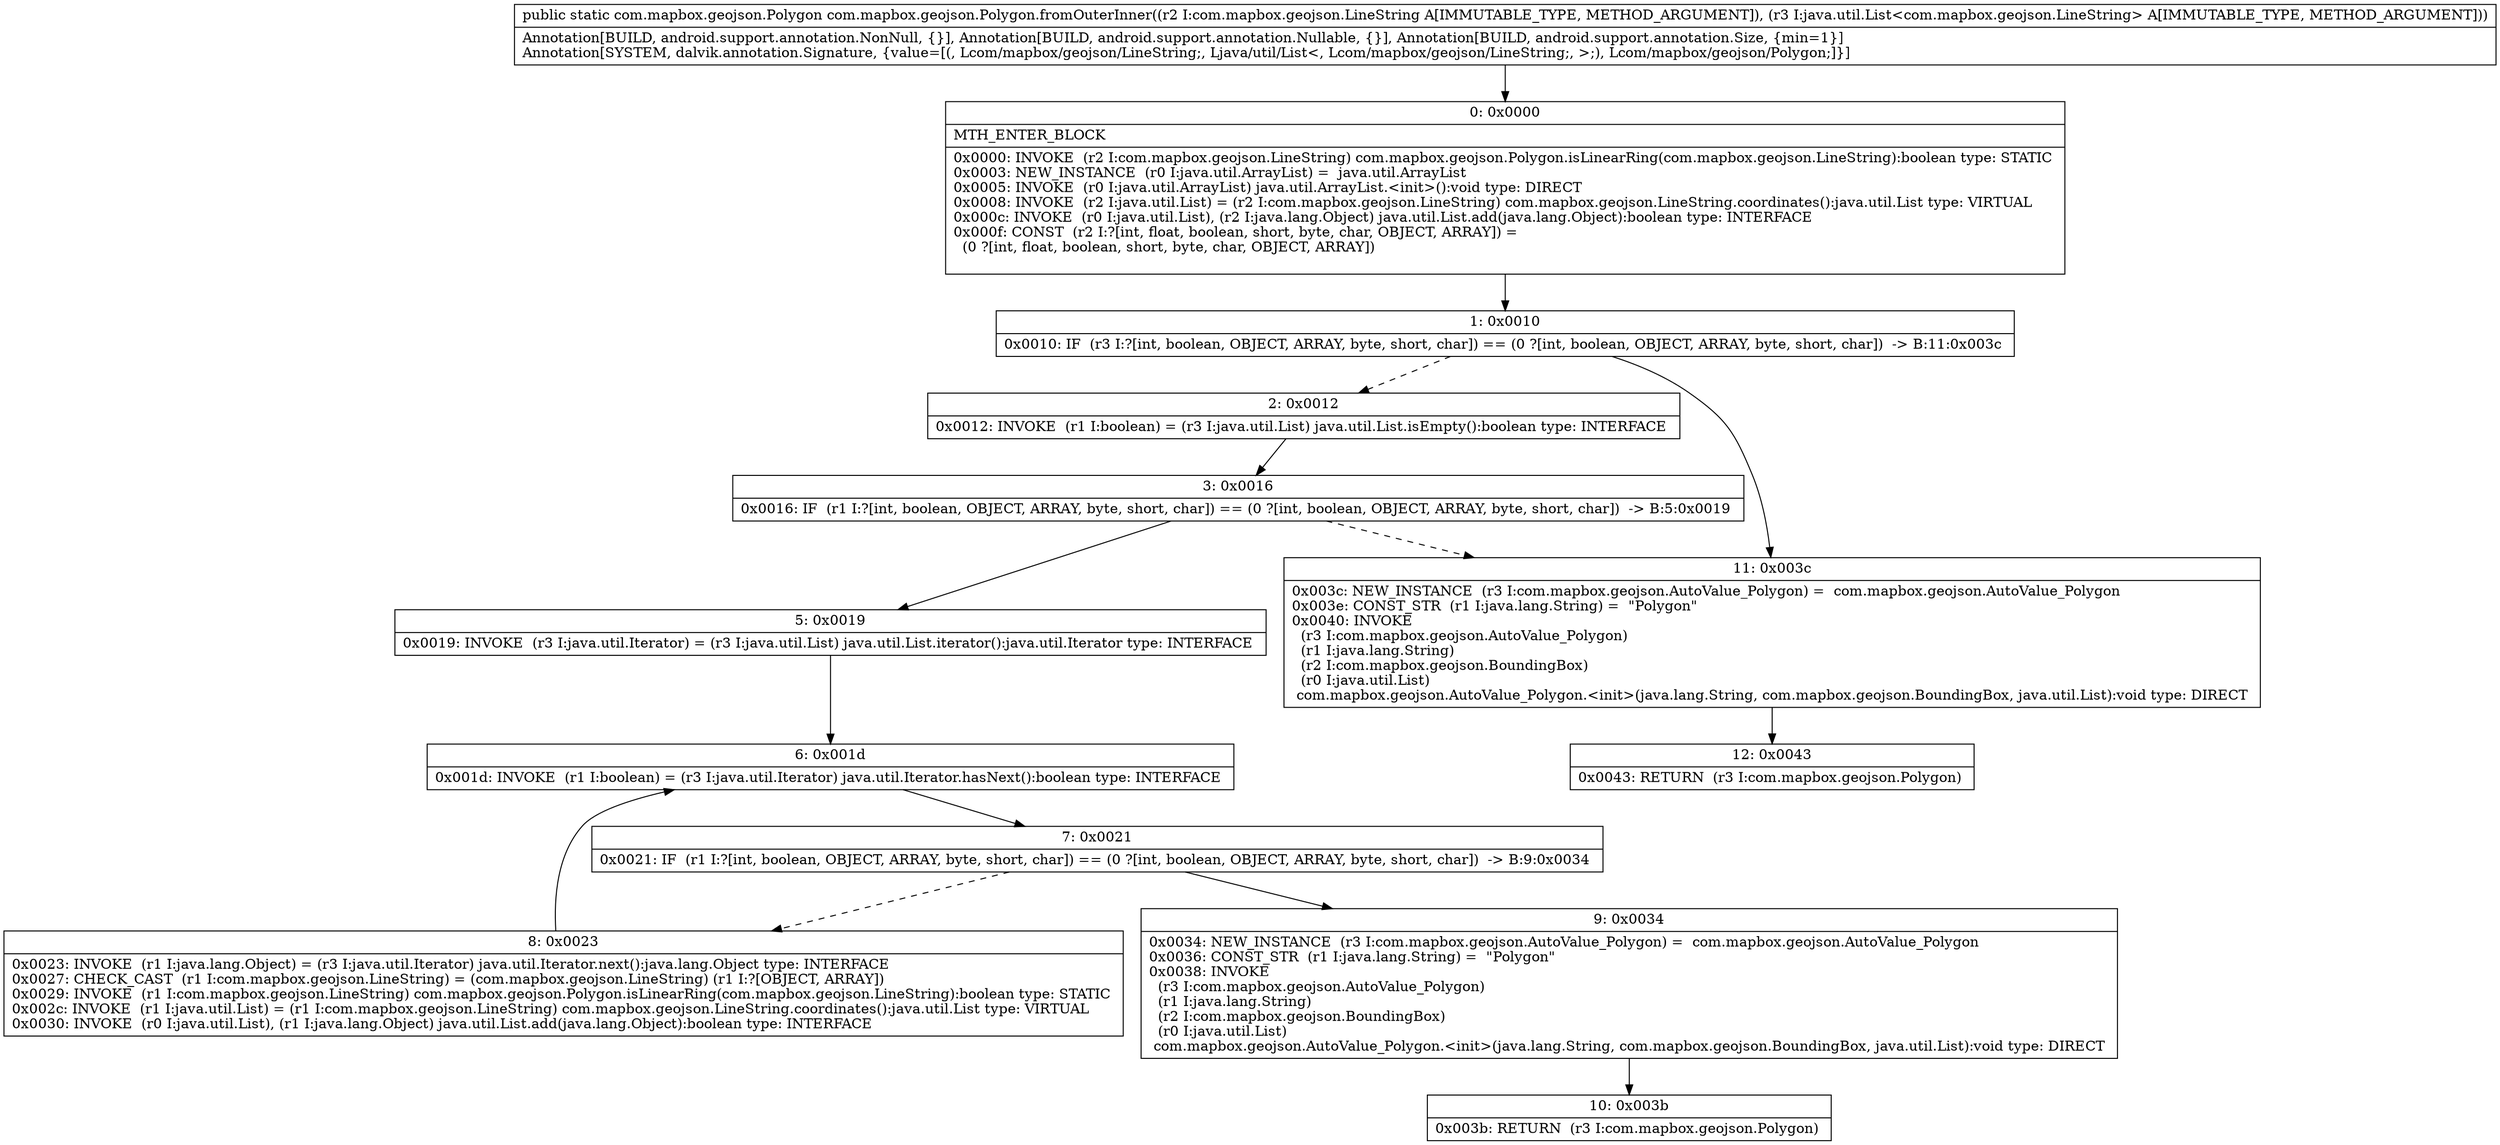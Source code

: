digraph "CFG forcom.mapbox.geojson.Polygon.fromOuterInner(Lcom\/mapbox\/geojson\/LineString;Ljava\/util\/List;)Lcom\/mapbox\/geojson\/Polygon;" {
Node_0 [shape=record,label="{0\:\ 0x0000|MTH_ENTER_BLOCK\l|0x0000: INVOKE  (r2 I:com.mapbox.geojson.LineString) com.mapbox.geojson.Polygon.isLinearRing(com.mapbox.geojson.LineString):boolean type: STATIC \l0x0003: NEW_INSTANCE  (r0 I:java.util.ArrayList) =  java.util.ArrayList \l0x0005: INVOKE  (r0 I:java.util.ArrayList) java.util.ArrayList.\<init\>():void type: DIRECT \l0x0008: INVOKE  (r2 I:java.util.List) = (r2 I:com.mapbox.geojson.LineString) com.mapbox.geojson.LineString.coordinates():java.util.List type: VIRTUAL \l0x000c: INVOKE  (r0 I:java.util.List), (r2 I:java.lang.Object) java.util.List.add(java.lang.Object):boolean type: INTERFACE \l0x000f: CONST  (r2 I:?[int, float, boolean, short, byte, char, OBJECT, ARRAY]) = \l  (0 ?[int, float, boolean, short, byte, char, OBJECT, ARRAY])\l \l}"];
Node_1 [shape=record,label="{1\:\ 0x0010|0x0010: IF  (r3 I:?[int, boolean, OBJECT, ARRAY, byte, short, char]) == (0 ?[int, boolean, OBJECT, ARRAY, byte, short, char])  \-\> B:11:0x003c \l}"];
Node_2 [shape=record,label="{2\:\ 0x0012|0x0012: INVOKE  (r1 I:boolean) = (r3 I:java.util.List) java.util.List.isEmpty():boolean type: INTERFACE \l}"];
Node_3 [shape=record,label="{3\:\ 0x0016|0x0016: IF  (r1 I:?[int, boolean, OBJECT, ARRAY, byte, short, char]) == (0 ?[int, boolean, OBJECT, ARRAY, byte, short, char])  \-\> B:5:0x0019 \l}"];
Node_5 [shape=record,label="{5\:\ 0x0019|0x0019: INVOKE  (r3 I:java.util.Iterator) = (r3 I:java.util.List) java.util.List.iterator():java.util.Iterator type: INTERFACE \l}"];
Node_6 [shape=record,label="{6\:\ 0x001d|0x001d: INVOKE  (r1 I:boolean) = (r3 I:java.util.Iterator) java.util.Iterator.hasNext():boolean type: INTERFACE \l}"];
Node_7 [shape=record,label="{7\:\ 0x0021|0x0021: IF  (r1 I:?[int, boolean, OBJECT, ARRAY, byte, short, char]) == (0 ?[int, boolean, OBJECT, ARRAY, byte, short, char])  \-\> B:9:0x0034 \l}"];
Node_8 [shape=record,label="{8\:\ 0x0023|0x0023: INVOKE  (r1 I:java.lang.Object) = (r3 I:java.util.Iterator) java.util.Iterator.next():java.lang.Object type: INTERFACE \l0x0027: CHECK_CAST  (r1 I:com.mapbox.geojson.LineString) = (com.mapbox.geojson.LineString) (r1 I:?[OBJECT, ARRAY]) \l0x0029: INVOKE  (r1 I:com.mapbox.geojson.LineString) com.mapbox.geojson.Polygon.isLinearRing(com.mapbox.geojson.LineString):boolean type: STATIC \l0x002c: INVOKE  (r1 I:java.util.List) = (r1 I:com.mapbox.geojson.LineString) com.mapbox.geojson.LineString.coordinates():java.util.List type: VIRTUAL \l0x0030: INVOKE  (r0 I:java.util.List), (r1 I:java.lang.Object) java.util.List.add(java.lang.Object):boolean type: INTERFACE \l}"];
Node_9 [shape=record,label="{9\:\ 0x0034|0x0034: NEW_INSTANCE  (r3 I:com.mapbox.geojson.AutoValue_Polygon) =  com.mapbox.geojson.AutoValue_Polygon \l0x0036: CONST_STR  (r1 I:java.lang.String) =  \"Polygon\" \l0x0038: INVOKE  \l  (r3 I:com.mapbox.geojson.AutoValue_Polygon)\l  (r1 I:java.lang.String)\l  (r2 I:com.mapbox.geojson.BoundingBox)\l  (r0 I:java.util.List)\l com.mapbox.geojson.AutoValue_Polygon.\<init\>(java.lang.String, com.mapbox.geojson.BoundingBox, java.util.List):void type: DIRECT \l}"];
Node_10 [shape=record,label="{10\:\ 0x003b|0x003b: RETURN  (r3 I:com.mapbox.geojson.Polygon) \l}"];
Node_11 [shape=record,label="{11\:\ 0x003c|0x003c: NEW_INSTANCE  (r3 I:com.mapbox.geojson.AutoValue_Polygon) =  com.mapbox.geojson.AutoValue_Polygon \l0x003e: CONST_STR  (r1 I:java.lang.String) =  \"Polygon\" \l0x0040: INVOKE  \l  (r3 I:com.mapbox.geojson.AutoValue_Polygon)\l  (r1 I:java.lang.String)\l  (r2 I:com.mapbox.geojson.BoundingBox)\l  (r0 I:java.util.List)\l com.mapbox.geojson.AutoValue_Polygon.\<init\>(java.lang.String, com.mapbox.geojson.BoundingBox, java.util.List):void type: DIRECT \l}"];
Node_12 [shape=record,label="{12\:\ 0x0043|0x0043: RETURN  (r3 I:com.mapbox.geojson.Polygon) \l}"];
MethodNode[shape=record,label="{public static com.mapbox.geojson.Polygon com.mapbox.geojson.Polygon.fromOuterInner((r2 I:com.mapbox.geojson.LineString A[IMMUTABLE_TYPE, METHOD_ARGUMENT]), (r3 I:java.util.List\<com.mapbox.geojson.LineString\> A[IMMUTABLE_TYPE, METHOD_ARGUMENT]))  | Annotation[BUILD, android.support.annotation.NonNull, \{\}], Annotation[BUILD, android.support.annotation.Nullable, \{\}], Annotation[BUILD, android.support.annotation.Size, \{min=1\}]\lAnnotation[SYSTEM, dalvik.annotation.Signature, \{value=[(, Lcom\/mapbox\/geojson\/LineString;, Ljava\/util\/List\<, Lcom\/mapbox\/geojson\/LineString;, \>;), Lcom\/mapbox\/geojson\/Polygon;]\}]\l}"];
MethodNode -> Node_0;
Node_0 -> Node_1;
Node_1 -> Node_2[style=dashed];
Node_1 -> Node_11;
Node_2 -> Node_3;
Node_3 -> Node_5;
Node_3 -> Node_11[style=dashed];
Node_5 -> Node_6;
Node_6 -> Node_7;
Node_7 -> Node_8[style=dashed];
Node_7 -> Node_9;
Node_8 -> Node_6;
Node_9 -> Node_10;
Node_11 -> Node_12;
}

